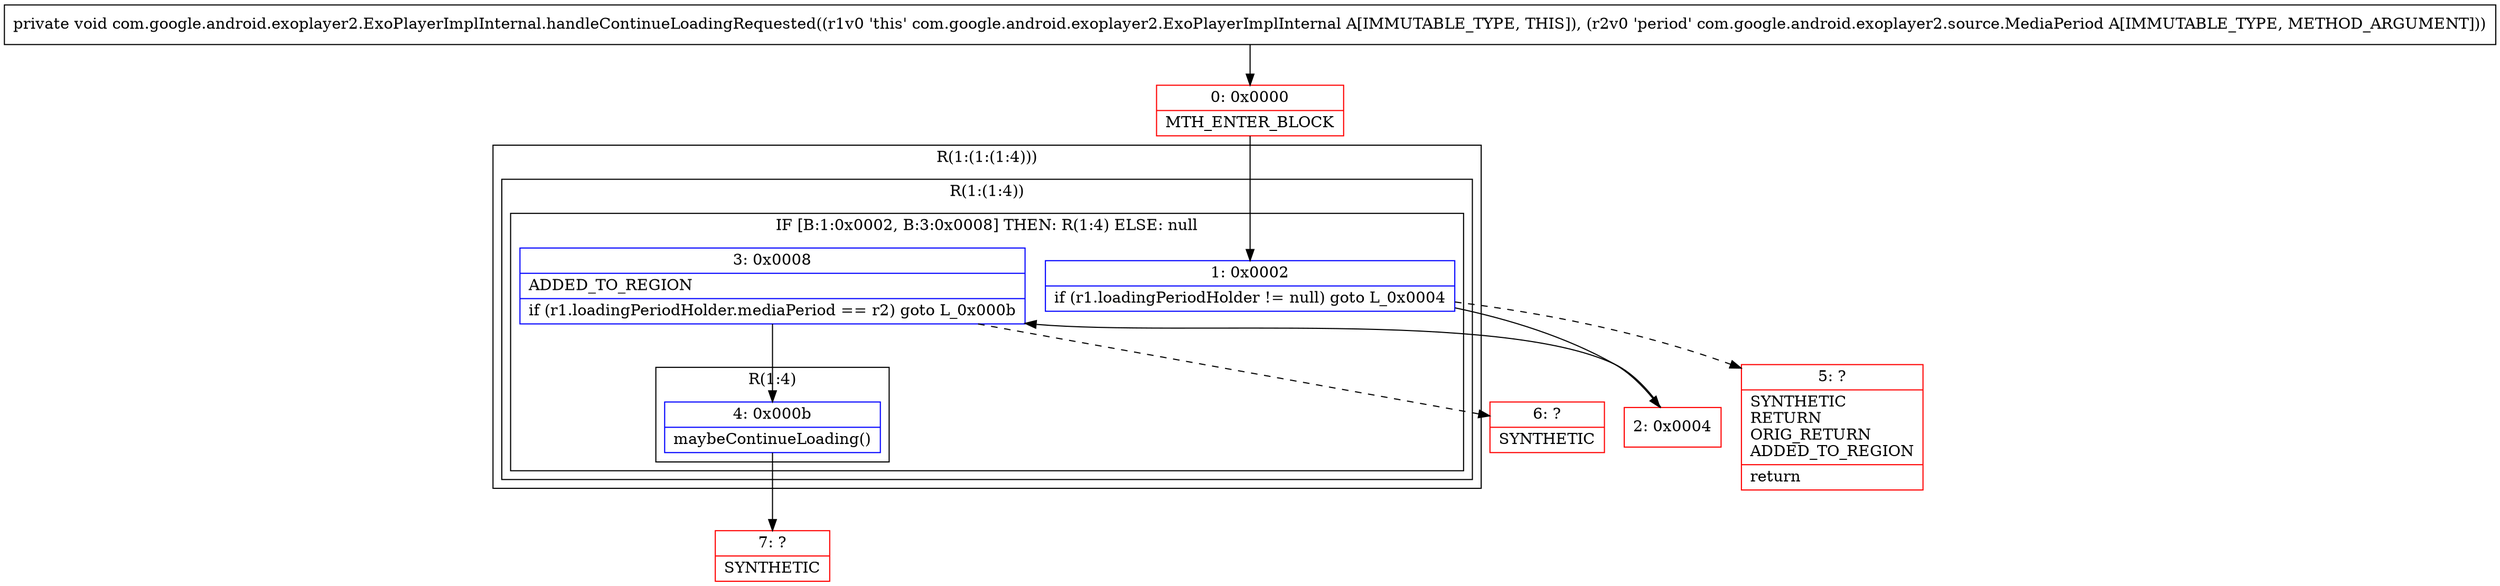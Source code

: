 digraph "CFG forcom.google.android.exoplayer2.ExoPlayerImplInternal.handleContinueLoadingRequested(Lcom\/google\/android\/exoplayer2\/source\/MediaPeriod;)V" {
subgraph cluster_Region_199883886 {
label = "R(1:(1:(1:4)))";
node [shape=record,color=blue];
subgraph cluster_Region_273473769 {
label = "R(1:(1:4))";
node [shape=record,color=blue];
subgraph cluster_IfRegion_1556718227 {
label = "IF [B:1:0x0002, B:3:0x0008] THEN: R(1:4) ELSE: null";
node [shape=record,color=blue];
Node_1 [shape=record,label="{1\:\ 0x0002|if (r1.loadingPeriodHolder != null) goto L_0x0004\l}"];
Node_3 [shape=record,label="{3\:\ 0x0008|ADDED_TO_REGION\l|if (r1.loadingPeriodHolder.mediaPeriod == r2) goto L_0x000b\l}"];
subgraph cluster_Region_139984428 {
label = "R(1:4)";
node [shape=record,color=blue];
Node_4 [shape=record,label="{4\:\ 0x000b|maybeContinueLoading()\l}"];
}
}
}
}
Node_0 [shape=record,color=red,label="{0\:\ 0x0000|MTH_ENTER_BLOCK\l}"];
Node_2 [shape=record,color=red,label="{2\:\ 0x0004}"];
Node_5 [shape=record,color=red,label="{5\:\ ?|SYNTHETIC\lRETURN\lORIG_RETURN\lADDED_TO_REGION\l|return\l}"];
Node_6 [shape=record,color=red,label="{6\:\ ?|SYNTHETIC\l}"];
Node_7 [shape=record,color=red,label="{7\:\ ?|SYNTHETIC\l}"];
MethodNode[shape=record,label="{private void com.google.android.exoplayer2.ExoPlayerImplInternal.handleContinueLoadingRequested((r1v0 'this' com.google.android.exoplayer2.ExoPlayerImplInternal A[IMMUTABLE_TYPE, THIS]), (r2v0 'period' com.google.android.exoplayer2.source.MediaPeriod A[IMMUTABLE_TYPE, METHOD_ARGUMENT])) }"];
MethodNode -> Node_0;
Node_1 -> Node_2;
Node_1 -> Node_5[style=dashed];
Node_3 -> Node_4;
Node_3 -> Node_6[style=dashed];
Node_4 -> Node_7;
Node_0 -> Node_1;
Node_2 -> Node_3;
}

